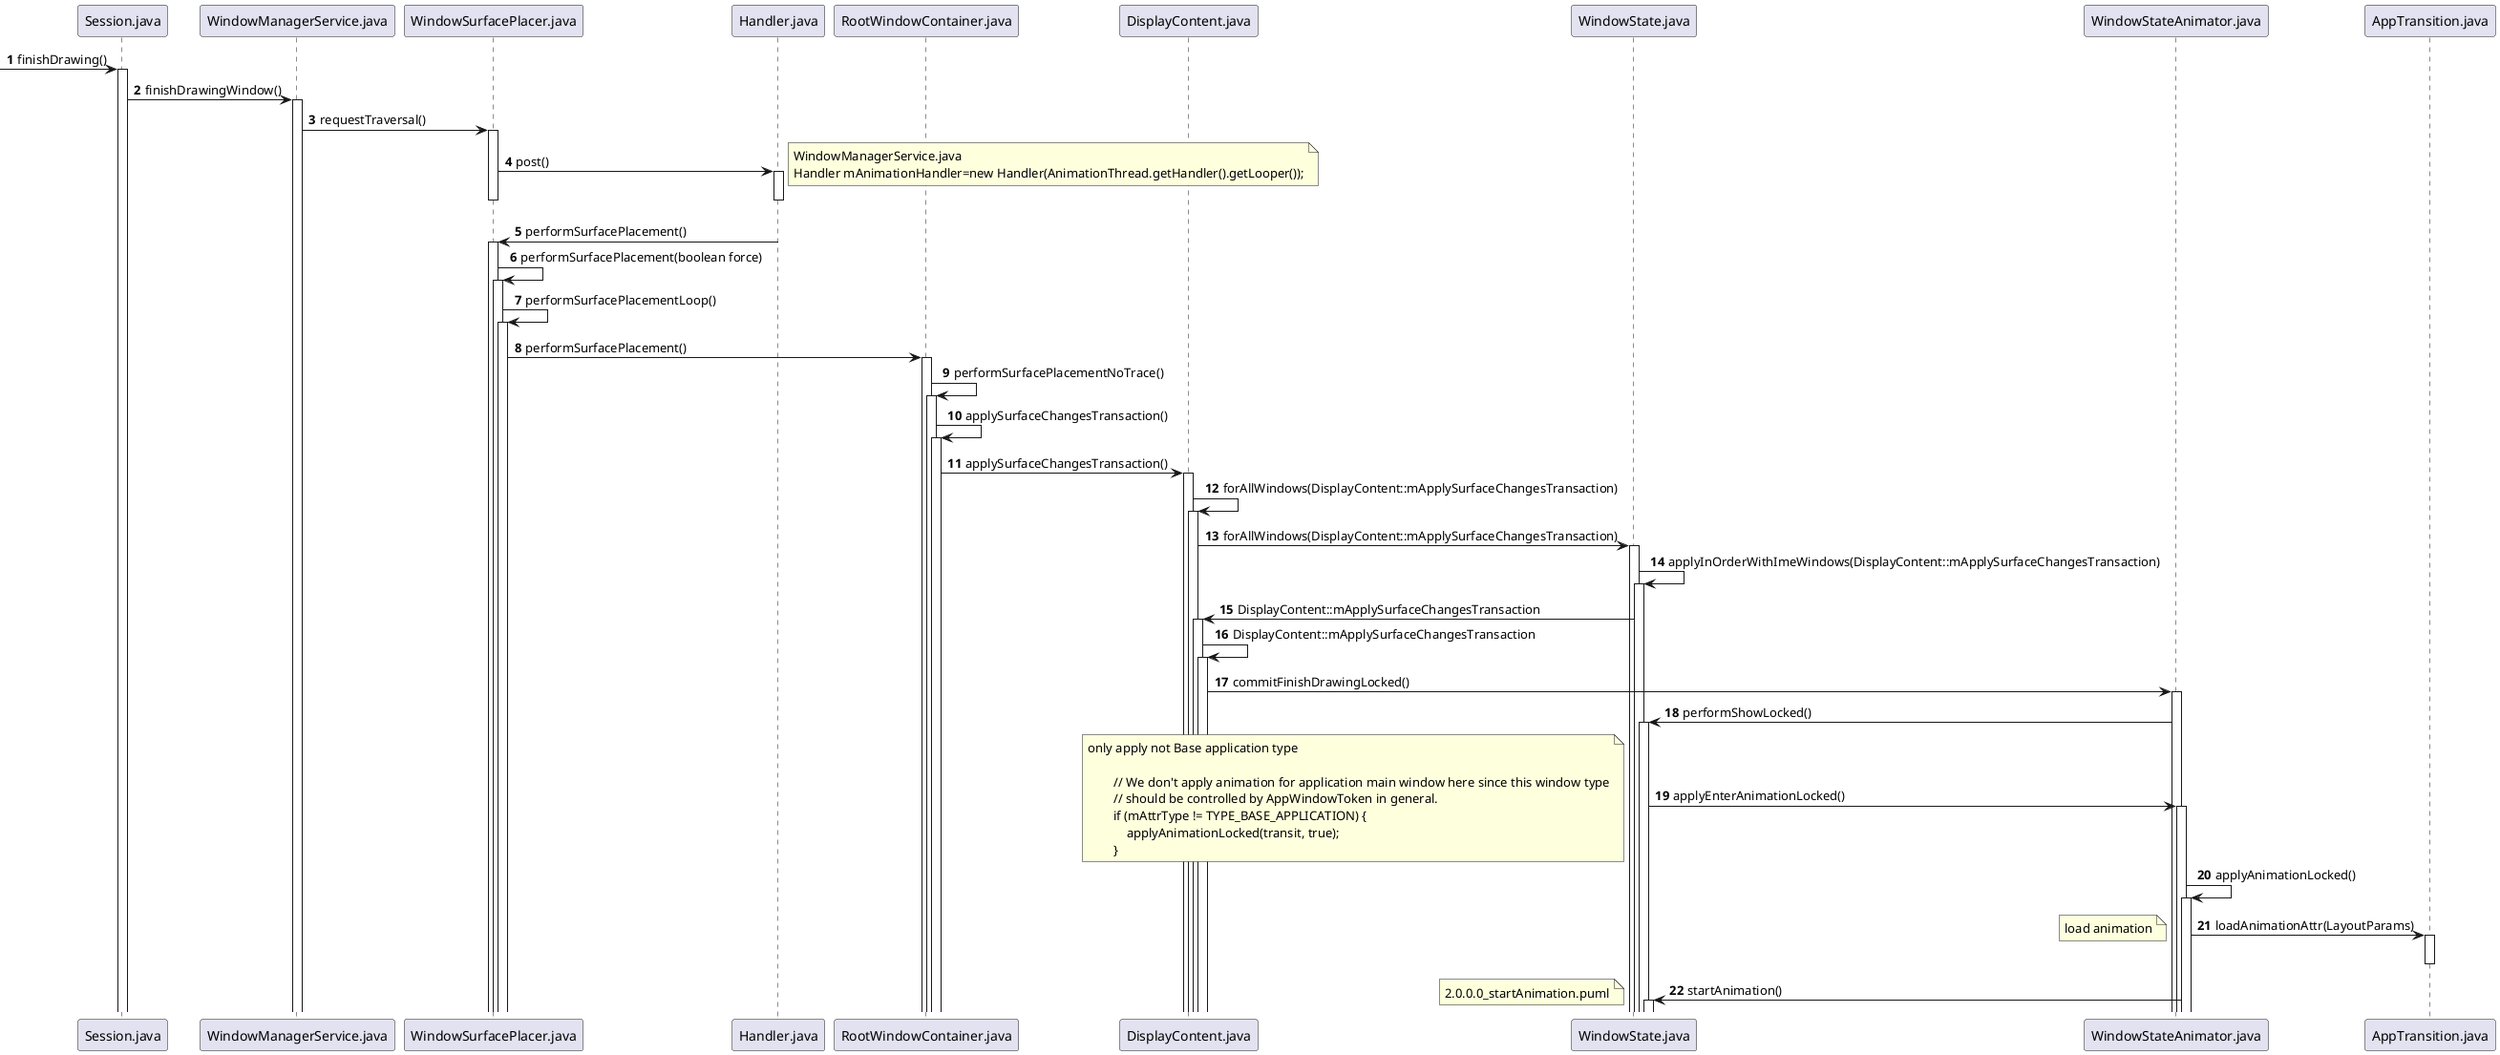 @startuml
'https://plantuml.com/sequence-diagram

autonumber

 -> Session.java: finishDrawing()
activate Session.java
Session.java -> WindowManagerService.java:finishDrawingWindow()
activate WindowManagerService.java
WindowManagerService.java -> WindowSurfacePlacer.java:requestTraversal()
activate WindowSurfacePlacer.java
WindowSurfacePlacer.java -> Handler.java:post()
activate Handler.java
deactivate Handler.java
deactivate WindowSurfacePlacer.java
note right
WindowManagerService.java
Handler mAnimationHandler=new Handler(AnimationThread.getHandler().getLooper());
end note

Handler.java -> WindowSurfacePlacer.java: performSurfacePlacement()
activate WindowSurfacePlacer.java
WindowSurfacePlacer.java -> WindowSurfacePlacer.java: performSurfacePlacement(boolean force)
activate WindowSurfacePlacer.java
WindowSurfacePlacer.java -> WindowSurfacePlacer.java: performSurfacePlacementLoop()
activate WindowSurfacePlacer.java
WindowSurfacePlacer.java -> RootWindowContainer.java: performSurfacePlacement()
activate RootWindowContainer.java
RootWindowContainer.java -> RootWindowContainer.java: performSurfacePlacementNoTrace()
activate RootWindowContainer.java
RootWindowContainer.java -> RootWindowContainer.java: applySurfaceChangesTransaction()
activate RootWindowContainer.java
RootWindowContainer.java -> DisplayContent.java: applySurfaceChangesTransaction()
activate DisplayContent.java
DisplayContent.java -> DisplayContent.java: forAllWindows(DisplayContent::mApplySurfaceChangesTransaction)
activate DisplayContent.java
DisplayContent.java -> WindowState.java: forAllWindows(DisplayContent::mApplySurfaceChangesTransaction)
activate WindowState.java
WindowState.java -> WindowState.java: applyInOrderWithImeWindows(DisplayContent::mApplySurfaceChangesTransaction)
activate WindowState.java
WindowState.java -> DisplayContent.java: DisplayContent::mApplySurfaceChangesTransaction
activate DisplayContent.java
DisplayContent.java -> DisplayContent.java: DisplayContent::mApplySurfaceChangesTransaction
activate DisplayContent.java
DisplayContent.java -> WindowStateAnimator.java: commitFinishDrawingLocked()
activate WindowStateAnimator.java
WindowStateAnimator.java -> WindowState.java: performShowLocked()
activate WindowState.java
WindowState.java -> WindowStateAnimator.java: applyEnterAnimationLocked()
activate WindowStateAnimator.java
note left
only apply not Base application type

        // We don't apply animation for application main window here since this window type
        // should be controlled by AppWindowToken in general.
        if (mAttrType != TYPE_BASE_APPLICATION) {
            applyAnimationLocked(transit, true);
        }
end note
WindowStateAnimator.java -> WindowStateAnimator.java: applyAnimationLocked()
activate WindowStateAnimator.java
WindowStateAnimator.java -> AppTransition.java: loadAnimationAttr(LayoutParams)
activate AppTransition.java
deactivate AppTransition.java
note left
load animation
end note
WindowStateAnimator.java -> WindowState.java: startAnimation()
activate WindowState.java
note left
2.0.0.0_startAnimation.puml
end note


@enduml